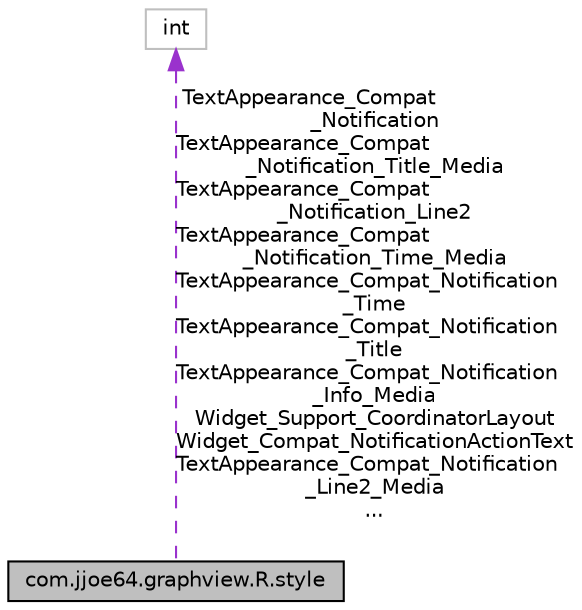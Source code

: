 digraph "com.jjoe64.graphview.R.style"
{
 // INTERACTIVE_SVG=YES
 // LATEX_PDF_SIZE
  edge [fontname="Helvetica",fontsize="10",labelfontname="Helvetica",labelfontsize="10"];
  node [fontname="Helvetica",fontsize="10",shape=record];
  Node1 [label="com.jjoe64.graphview.R.style",height=0.2,width=0.4,color="black", fillcolor="grey75", style="filled", fontcolor="black",tooltip=" "];
  Node2 -> Node1 [dir="back",color="darkorchid3",fontsize="10",style="dashed",label=" TextAppearance_Compat\l_Notification\nTextAppearance_Compat\l_Notification_Title_Media\nTextAppearance_Compat\l_Notification_Line2\nTextAppearance_Compat\l_Notification_Time_Media\nTextAppearance_Compat_Notification\l_Time\nTextAppearance_Compat_Notification\l_Title\nTextAppearance_Compat_Notification\l_Info_Media\nWidget_Support_CoordinatorLayout\nWidget_Compat_NotificationActionText\nTextAppearance_Compat_Notification\l_Line2_Media\n..." ,fontname="Helvetica"];
  Node2 [label="int",height=0.2,width=0.4,color="grey75", fillcolor="white", style="filled",tooltip=" "];
}
